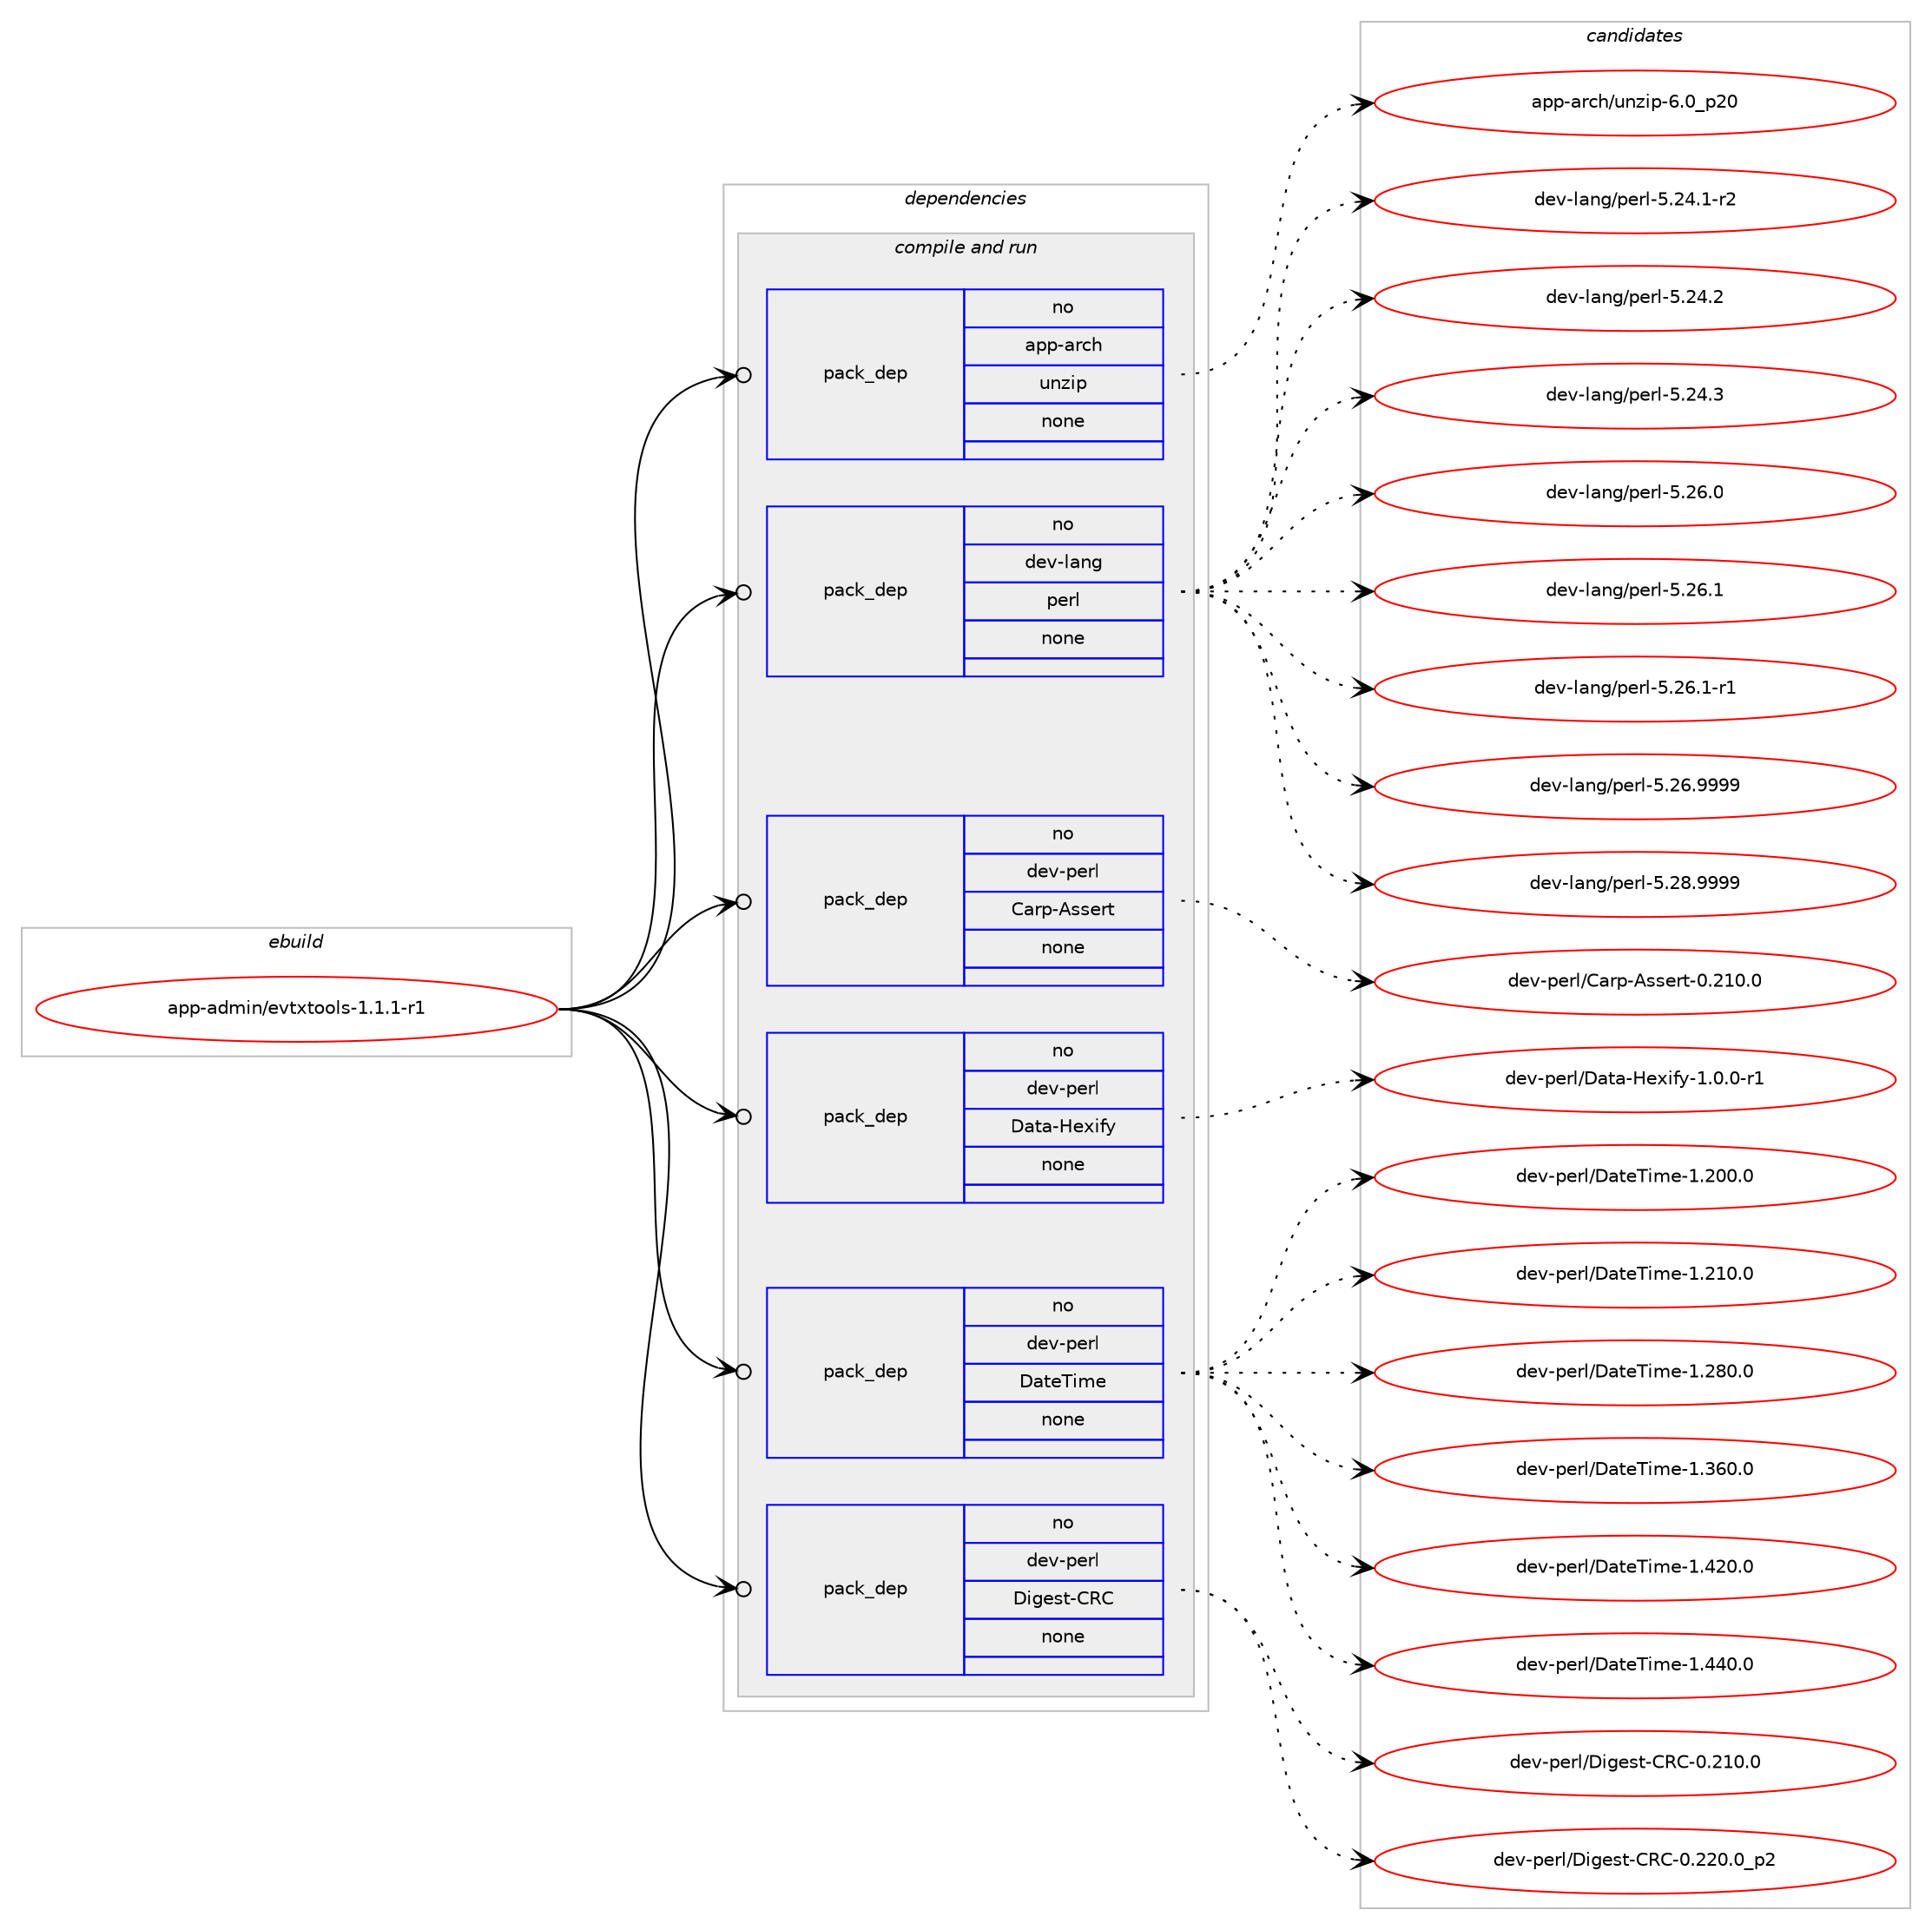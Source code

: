 digraph prolog {

# *************
# Graph options
# *************

newrank=true;
concentrate=true;
compound=true;
graph [rankdir=LR,fontname=Helvetica,fontsize=10,ranksep=1.5];#, ranksep=2.5, nodesep=0.2];
edge  [arrowhead=vee];
node  [fontname=Helvetica,fontsize=10];

# **********
# The ebuild
# **********

subgraph cluster_leftcol {
color=gray;
rank=same;
label=<<i>ebuild</i>>;
id [label="app-admin/evtxtools-1.1.1-r1", color=red, width=4, href="../app-admin/evtxtools-1.1.1-r1.svg"];
}

# ****************
# The dependencies
# ****************

subgraph cluster_midcol {
color=gray;
label=<<i>dependencies</i>>;
subgraph cluster_compile {
fillcolor="#eeeeee";
style=filled;
label=<<i>compile</i>>;
}
subgraph cluster_compileandrun {
fillcolor="#eeeeee";
style=filled;
label=<<i>compile and run</i>>;
subgraph pack1634 {
dependency2275 [label=<<TABLE BORDER="0" CELLBORDER="1" CELLSPACING="0" CELLPADDING="4" WIDTH="220"><TR><TD ROWSPAN="6" CELLPADDING="30">pack_dep</TD></TR><TR><TD WIDTH="110">no</TD></TR><TR><TD>app-arch</TD></TR><TR><TD>unzip</TD></TR><TR><TD>none</TD></TR><TR><TD></TD></TR></TABLE>>, shape=none, color=blue];
}
id:e -> dependency2275:w [weight=20,style="solid",arrowhead="odotvee"];
subgraph pack1635 {
dependency2276 [label=<<TABLE BORDER="0" CELLBORDER="1" CELLSPACING="0" CELLPADDING="4" WIDTH="220"><TR><TD ROWSPAN="6" CELLPADDING="30">pack_dep</TD></TR><TR><TD WIDTH="110">no</TD></TR><TR><TD>dev-lang</TD></TR><TR><TD>perl</TD></TR><TR><TD>none</TD></TR><TR><TD></TD></TR></TABLE>>, shape=none, color=blue];
}
id:e -> dependency2276:w [weight=20,style="solid",arrowhead="odotvee"];
subgraph pack1636 {
dependency2277 [label=<<TABLE BORDER="0" CELLBORDER="1" CELLSPACING="0" CELLPADDING="4" WIDTH="220"><TR><TD ROWSPAN="6" CELLPADDING="30">pack_dep</TD></TR><TR><TD WIDTH="110">no</TD></TR><TR><TD>dev-perl</TD></TR><TR><TD>Carp-Assert</TD></TR><TR><TD>none</TD></TR><TR><TD></TD></TR></TABLE>>, shape=none, color=blue];
}
id:e -> dependency2277:w [weight=20,style="solid",arrowhead="odotvee"];
subgraph pack1637 {
dependency2278 [label=<<TABLE BORDER="0" CELLBORDER="1" CELLSPACING="0" CELLPADDING="4" WIDTH="220"><TR><TD ROWSPAN="6" CELLPADDING="30">pack_dep</TD></TR><TR><TD WIDTH="110">no</TD></TR><TR><TD>dev-perl</TD></TR><TR><TD>Data-Hexify</TD></TR><TR><TD>none</TD></TR><TR><TD></TD></TR></TABLE>>, shape=none, color=blue];
}
id:e -> dependency2278:w [weight=20,style="solid",arrowhead="odotvee"];
subgraph pack1638 {
dependency2279 [label=<<TABLE BORDER="0" CELLBORDER="1" CELLSPACING="0" CELLPADDING="4" WIDTH="220"><TR><TD ROWSPAN="6" CELLPADDING="30">pack_dep</TD></TR><TR><TD WIDTH="110">no</TD></TR><TR><TD>dev-perl</TD></TR><TR><TD>DateTime</TD></TR><TR><TD>none</TD></TR><TR><TD></TD></TR></TABLE>>, shape=none, color=blue];
}
id:e -> dependency2279:w [weight=20,style="solid",arrowhead="odotvee"];
subgraph pack1639 {
dependency2280 [label=<<TABLE BORDER="0" CELLBORDER="1" CELLSPACING="0" CELLPADDING="4" WIDTH="220"><TR><TD ROWSPAN="6" CELLPADDING="30">pack_dep</TD></TR><TR><TD WIDTH="110">no</TD></TR><TR><TD>dev-perl</TD></TR><TR><TD>Digest-CRC</TD></TR><TR><TD>none</TD></TR><TR><TD></TD></TR></TABLE>>, shape=none, color=blue];
}
id:e -> dependency2280:w [weight=20,style="solid",arrowhead="odotvee"];
}
subgraph cluster_run {
fillcolor="#eeeeee";
style=filled;
label=<<i>run</i>>;
}
}

# **************
# The candidates
# **************

subgraph cluster_choices {
rank=same;
color=gray;
label=<<i>candidates</i>>;

subgraph choice1634 {
color=black;
nodesep=1;
choice971121124597114991044711711012210511245544648951125048 [label="app-arch/unzip-6.0_p20", color=red, width=4,href="../app-arch/unzip-6.0_p20.svg"];
dependency2275:e -> choice971121124597114991044711711012210511245544648951125048:w [style=dotted,weight="100"];
}
subgraph choice1635 {
color=black;
nodesep=1;
choice100101118451089711010347112101114108455346505246494511450 [label="dev-lang/perl-5.24.1-r2", color=red, width=4,href="../dev-lang/perl-5.24.1-r2.svg"];
choice10010111845108971101034711210111410845534650524650 [label="dev-lang/perl-5.24.2", color=red, width=4,href="../dev-lang/perl-5.24.2.svg"];
choice10010111845108971101034711210111410845534650524651 [label="dev-lang/perl-5.24.3", color=red, width=4,href="../dev-lang/perl-5.24.3.svg"];
choice10010111845108971101034711210111410845534650544648 [label="dev-lang/perl-5.26.0", color=red, width=4,href="../dev-lang/perl-5.26.0.svg"];
choice10010111845108971101034711210111410845534650544649 [label="dev-lang/perl-5.26.1", color=red, width=4,href="../dev-lang/perl-5.26.1.svg"];
choice100101118451089711010347112101114108455346505446494511449 [label="dev-lang/perl-5.26.1-r1", color=red, width=4,href="../dev-lang/perl-5.26.1-r1.svg"];
choice10010111845108971101034711210111410845534650544657575757 [label="dev-lang/perl-5.26.9999", color=red, width=4,href="../dev-lang/perl-5.26.9999.svg"];
choice10010111845108971101034711210111410845534650564657575757 [label="dev-lang/perl-5.28.9999", color=red, width=4,href="../dev-lang/perl-5.28.9999.svg"];
dependency2276:e -> choice100101118451089711010347112101114108455346505246494511450:w [style=dotted,weight="100"];
dependency2276:e -> choice10010111845108971101034711210111410845534650524650:w [style=dotted,weight="100"];
dependency2276:e -> choice10010111845108971101034711210111410845534650524651:w [style=dotted,weight="100"];
dependency2276:e -> choice10010111845108971101034711210111410845534650544648:w [style=dotted,weight="100"];
dependency2276:e -> choice10010111845108971101034711210111410845534650544649:w [style=dotted,weight="100"];
dependency2276:e -> choice100101118451089711010347112101114108455346505446494511449:w [style=dotted,weight="100"];
dependency2276:e -> choice10010111845108971101034711210111410845534650544657575757:w [style=dotted,weight="100"];
dependency2276:e -> choice10010111845108971101034711210111410845534650564657575757:w [style=dotted,weight="100"];
}
subgraph choice1636 {
color=black;
nodesep=1;
choice1001011184511210111410847679711411245651151151011141164548465049484648 [label="dev-perl/Carp-Assert-0.210.0", color=red, width=4,href="../dev-perl/Carp-Assert-0.210.0.svg"];
dependency2277:e -> choice1001011184511210111410847679711411245651151151011141164548465049484648:w [style=dotted,weight="100"];
}
subgraph choice1637 {
color=black;
nodesep=1;
choice100101118451121011141084768971169745721011201051021214549464846484511449 [label="dev-perl/Data-Hexify-1.0.0-r1", color=red, width=4,href="../dev-perl/Data-Hexify-1.0.0-r1.svg"];
dependency2278:e -> choice100101118451121011141084768971169745721011201051021214549464846484511449:w [style=dotted,weight="100"];
}
subgraph choice1638 {
color=black;
nodesep=1;
choice10010111845112101114108476897116101841051091014549465048484648 [label="dev-perl/DateTime-1.200.0", color=red, width=4,href="../dev-perl/DateTime-1.200.0.svg"];
choice10010111845112101114108476897116101841051091014549465049484648 [label="dev-perl/DateTime-1.210.0", color=red, width=4,href="../dev-perl/DateTime-1.210.0.svg"];
choice10010111845112101114108476897116101841051091014549465056484648 [label="dev-perl/DateTime-1.280.0", color=red, width=4,href="../dev-perl/DateTime-1.280.0.svg"];
choice10010111845112101114108476897116101841051091014549465154484648 [label="dev-perl/DateTime-1.360.0", color=red, width=4,href="../dev-perl/DateTime-1.360.0.svg"];
choice10010111845112101114108476897116101841051091014549465250484648 [label="dev-perl/DateTime-1.420.0", color=red, width=4,href="../dev-perl/DateTime-1.420.0.svg"];
choice10010111845112101114108476897116101841051091014549465252484648 [label="dev-perl/DateTime-1.440.0", color=red, width=4,href="../dev-perl/DateTime-1.440.0.svg"];
dependency2279:e -> choice10010111845112101114108476897116101841051091014549465048484648:w [style=dotted,weight="100"];
dependency2279:e -> choice10010111845112101114108476897116101841051091014549465049484648:w [style=dotted,weight="100"];
dependency2279:e -> choice10010111845112101114108476897116101841051091014549465056484648:w [style=dotted,weight="100"];
dependency2279:e -> choice10010111845112101114108476897116101841051091014549465154484648:w [style=dotted,weight="100"];
dependency2279:e -> choice10010111845112101114108476897116101841051091014549465250484648:w [style=dotted,weight="100"];
dependency2279:e -> choice10010111845112101114108476897116101841051091014549465252484648:w [style=dotted,weight="100"];
}
subgraph choice1639 {
color=black;
nodesep=1;
choice100101118451121011141084768105103101115116456782674548465049484648 [label="dev-perl/Digest-CRC-0.210.0", color=red, width=4,href="../dev-perl/Digest-CRC-0.210.0.svg"];
choice1001011184511210111410847681051031011151164567826745484650504846489511250 [label="dev-perl/Digest-CRC-0.220.0_p2", color=red, width=4,href="../dev-perl/Digest-CRC-0.220.0_p2.svg"];
dependency2280:e -> choice100101118451121011141084768105103101115116456782674548465049484648:w [style=dotted,weight="100"];
dependency2280:e -> choice1001011184511210111410847681051031011151164567826745484650504846489511250:w [style=dotted,weight="100"];
}
}

}
